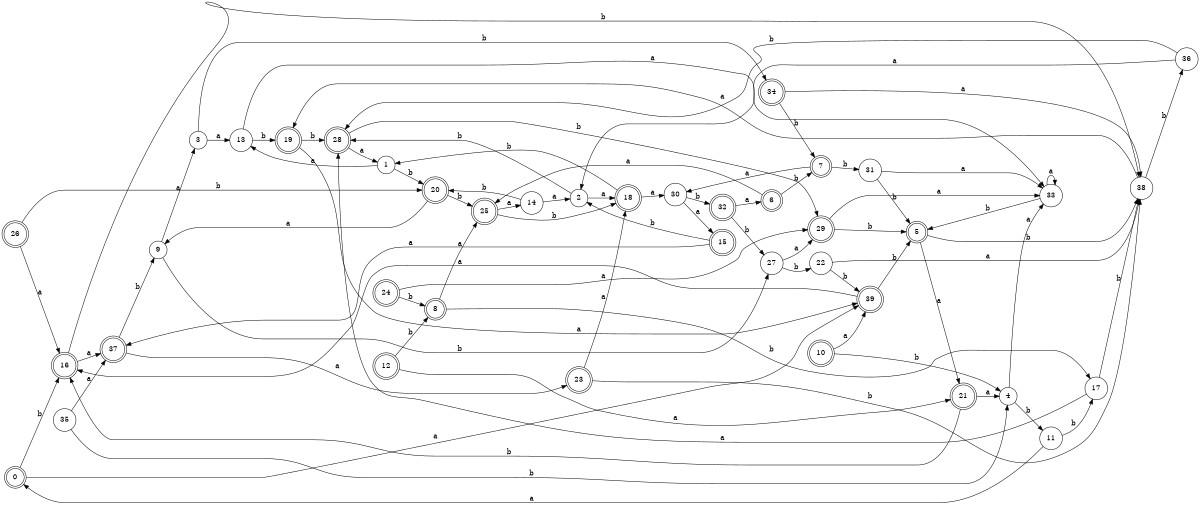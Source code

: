 digraph n32_5 {
__start0 [label="" shape="none"];

rankdir=LR;
size="8,5";

s0 [style="rounded,filled", color="black", fillcolor="white" shape="doublecircle", label="0"];
s1 [style="filled", color="black", fillcolor="white" shape="circle", label="1"];
s2 [style="filled", color="black", fillcolor="white" shape="circle", label="2"];
s3 [style="filled", color="black", fillcolor="white" shape="circle", label="3"];
s4 [style="filled", color="black", fillcolor="white" shape="circle", label="4"];
s5 [style="rounded,filled", color="black", fillcolor="white" shape="doublecircle", label="5"];
s6 [style="rounded,filled", color="black", fillcolor="white" shape="doublecircle", label="6"];
s7 [style="rounded,filled", color="black", fillcolor="white" shape="doublecircle", label="7"];
s8 [style="rounded,filled", color="black", fillcolor="white" shape="doublecircle", label="8"];
s9 [style="filled", color="black", fillcolor="white" shape="circle", label="9"];
s10 [style="rounded,filled", color="black", fillcolor="white" shape="doublecircle", label="10"];
s11 [style="filled", color="black", fillcolor="white" shape="circle", label="11"];
s12 [style="rounded,filled", color="black", fillcolor="white" shape="doublecircle", label="12"];
s13 [style="filled", color="black", fillcolor="white" shape="circle", label="13"];
s14 [style="filled", color="black", fillcolor="white" shape="circle", label="14"];
s15 [style="rounded,filled", color="black", fillcolor="white" shape="doublecircle", label="15"];
s16 [style="rounded,filled", color="black", fillcolor="white" shape="doublecircle", label="16"];
s17 [style="filled", color="black", fillcolor="white" shape="circle", label="17"];
s18 [style="rounded,filled", color="black", fillcolor="white" shape="doublecircle", label="18"];
s19 [style="rounded,filled", color="black", fillcolor="white" shape="doublecircle", label="19"];
s20 [style="rounded,filled", color="black", fillcolor="white" shape="doublecircle", label="20"];
s21 [style="rounded,filled", color="black", fillcolor="white" shape="doublecircle", label="21"];
s22 [style="filled", color="black", fillcolor="white" shape="circle", label="22"];
s23 [style="rounded,filled", color="black", fillcolor="white" shape="doublecircle", label="23"];
s24 [style="rounded,filled", color="black", fillcolor="white" shape="doublecircle", label="24"];
s25 [style="rounded,filled", color="black", fillcolor="white" shape="doublecircle", label="25"];
s26 [style="rounded,filled", color="black", fillcolor="white" shape="doublecircle", label="26"];
s27 [style="filled", color="black", fillcolor="white" shape="circle", label="27"];
s28 [style="rounded,filled", color="black", fillcolor="white" shape="doublecircle", label="28"];
s29 [style="rounded,filled", color="black", fillcolor="white" shape="doublecircle", label="29"];
s30 [style="filled", color="black", fillcolor="white" shape="circle", label="30"];
s31 [style="filled", color="black", fillcolor="white" shape="circle", label="31"];
s32 [style="rounded,filled", color="black", fillcolor="white" shape="doublecircle", label="32"];
s33 [style="filled", color="black", fillcolor="white" shape="circle", label="33"];
s34 [style="rounded,filled", color="black", fillcolor="white" shape="doublecircle", label="34"];
s35 [style="filled", color="black", fillcolor="white" shape="circle", label="35"];
s36 [style="filled", color="black", fillcolor="white" shape="circle", label="36"];
s37 [style="rounded,filled", color="black", fillcolor="white" shape="doublecircle", label="37"];
s38 [style="filled", color="black", fillcolor="white" shape="circle", label="38"];
s39 [style="rounded,filled", color="black", fillcolor="white" shape="doublecircle", label="39"];
s0 -> s39 [label="a"];
s0 -> s16 [label="b"];
s1 -> s13 [label="a"];
s1 -> s20 [label="b"];
s2 -> s18 [label="a"];
s2 -> s28 [label="b"];
s3 -> s13 [label="a"];
s3 -> s34 [label="b"];
s4 -> s33 [label="a"];
s4 -> s11 [label="b"];
s5 -> s21 [label="a"];
s5 -> s38 [label="b"];
s6 -> s25 [label="a"];
s6 -> s7 [label="b"];
s7 -> s30 [label="a"];
s7 -> s31 [label="b"];
s8 -> s25 [label="a"];
s8 -> s17 [label="b"];
s9 -> s3 [label="a"];
s9 -> s27 [label="b"];
s10 -> s39 [label="a"];
s10 -> s4 [label="b"];
s11 -> s0 [label="a"];
s11 -> s17 [label="b"];
s12 -> s21 [label="a"];
s12 -> s8 [label="b"];
s13 -> s33 [label="a"];
s13 -> s19 [label="b"];
s14 -> s2 [label="a"];
s14 -> s20 [label="b"];
s15 -> s37 [label="a"];
s15 -> s2 [label="b"];
s16 -> s37 [label="a"];
s16 -> s38 [label="b"];
s17 -> s28 [label="a"];
s17 -> s38 [label="b"];
s18 -> s30 [label="a"];
s18 -> s1 [label="b"];
s19 -> s39 [label="a"];
s19 -> s28 [label="b"];
s20 -> s9 [label="a"];
s20 -> s25 [label="b"];
s21 -> s4 [label="a"];
s21 -> s16 [label="b"];
s22 -> s38 [label="a"];
s22 -> s39 [label="b"];
s23 -> s18 [label="a"];
s23 -> s38 [label="b"];
s24 -> s29 [label="a"];
s24 -> s8 [label="b"];
s25 -> s14 [label="a"];
s25 -> s18 [label="b"];
s26 -> s16 [label="a"];
s26 -> s20 [label="b"];
s27 -> s29 [label="a"];
s27 -> s22 [label="b"];
s28 -> s1 [label="a"];
s28 -> s29 [label="b"];
s29 -> s33 [label="a"];
s29 -> s5 [label="b"];
s30 -> s15 [label="a"];
s30 -> s32 [label="b"];
s31 -> s33 [label="a"];
s31 -> s5 [label="b"];
s32 -> s6 [label="a"];
s32 -> s27 [label="b"];
s33 -> s33 [label="a"];
s33 -> s5 [label="b"];
s34 -> s38 [label="a"];
s34 -> s7 [label="b"];
s35 -> s37 [label="a"];
s35 -> s4 [label="b"];
s36 -> s2 [label="a"];
s36 -> s28 [label="b"];
s37 -> s23 [label="a"];
s37 -> s9 [label="b"];
s38 -> s19 [label="a"];
s38 -> s36 [label="b"];
s39 -> s16 [label="a"];
s39 -> s5 [label="b"];

}